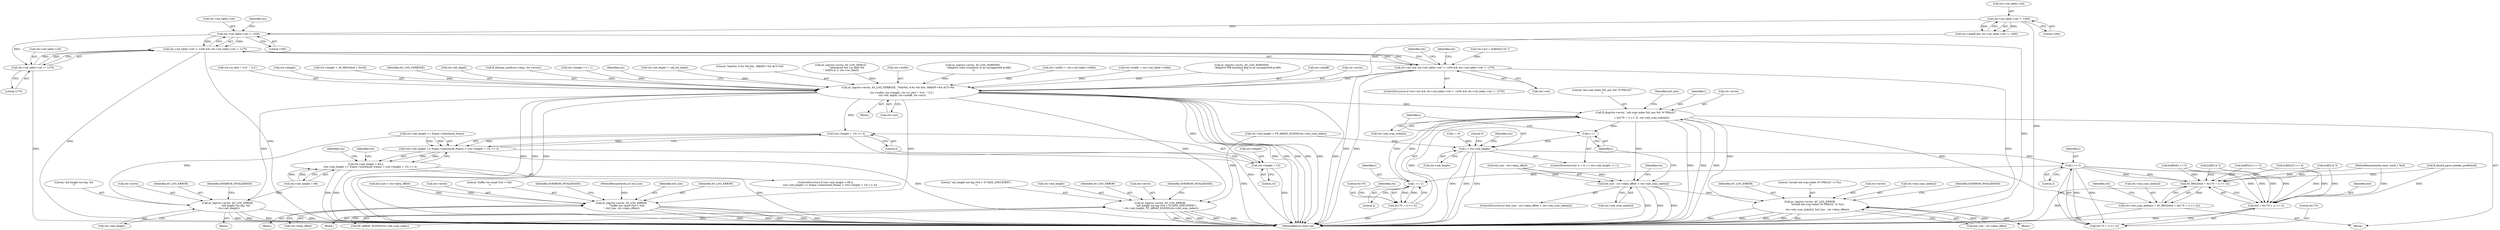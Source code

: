 digraph "0_FFmpeg_296debd213bd6dce7647cedd34eb64e5b94cdc92@pointer" {
"1000337" [label="(Call,ctx->cid_table->cid != 1256)"];
"1000309" [label="(Call,ctx->cid_table->cid != 1260)"];
"1000336" [label="(Call,ctx->cid_table->cid != 1256 && ctx->cid_table->cid != 1270)"];
"1000332" [label="(Call,ctx->act && ctx->cid_table->cid != 1256 && ctx->cid_table->cid != 1270)"];
"1000643" [label="(Call,av_log(ctx->avctx, AV_LOG_VERBOSE, \"%dx%d, 4:%s %d bits, MBAFF=%d ACT=%d\n\",\n           ctx->width, ctx->height, ctx->is_444 ? \"4:4\" : \"2:2\",\n           ctx->bit_depth, ctx->mbaff, ctx->act))"];
"1000708" [label="(Call,(ctx->height + 15) >> 4)"];
"1000700" [label="(Call,(ctx->mb_height << frame->interlaced_frame) > (ctx->height + 15) >> 4)"];
"1000694" [label="(Call,ctx->mb_height > 68 ||\n            (ctx->mb_height << frame->interlaced_frame) > (ctx->height + 15) >> 4)"];
"1000709" [label="(Call,ctx->height + 15)"];
"1000716" [label="(Call,av_log(ctx->avctx, AV_LOG_ERROR,\n                    \"mb height too big: %d\n\", ctx->mb_height))"];
"1000739" [label="(Call,av_log(ctx->avctx, AV_LOG_ERROR,\n               \"buffer too small (%d < %d).\n\", buf_size, ctx->data_offset))"];
"1000761" [label="(Call,av_log(ctx->avctx, AV_LOG_ERROR,\n               \"mb_height too big (%d > %\"SIZE_SPECIFIER\").\n\", ctx->mb_height, FF_ARRAY_ELEMS(ctx->mb_scan_index)))"];
"1000802" [label="(Call,ff_dlog(ctx->avctx, \"mb scan index %d, pos %d: %\"PRIu32\"\n\",\n                i, 0x170 + (i << 2), ctx->mb_scan_index[i]))"];
"1000785" [label="(Call,i++)"];
"1000780" [label="(Call,i < ctx->mb_height)"];
"1000799" [label="(Call,i << 2)"];
"1000794" [label="(Call,AV_RB32(buf + 0x170 + (i << 2)))"];
"1000788" [label="(Call,ctx->mb_scan_index[i] = AV_RB32(buf + 0x170 + (i << 2)))"];
"1000795" [label="(Call,buf + 0x170 + (i << 2))"];
"1000797" [label="(Call,0x170 + (i << 2))"];
"1000810" [label="(Call,i << 2)"];
"1000808" [label="(Call,0x170 + (i << 2))"];
"1000819" [label="(Call,buf_size - ctx->data_offset < ctx->mb_scan_index[i])"];
"1000831" [label="(Call,av_log(ctx->avctx, AV_LOG_ERROR,\n                   \"invalid mb scan index (%\"PRIu32\" vs %u).\n\",\n                   ctx->mb_scan_index[i], buf_size - ctx->data_offset))"];
"1000344" [label="(Call,ctx->cid_table->cid != 1270)"];
"1000781" [label="(Identifier,i)"];
"1000801" [label="(Literal,2)"];
"1000752" [label="(Call,ctx->mb_height > FF_ARRAY_ELEMS(ctx->mb_scan_index))"];
"1000345" [label="(Call,ctx->cid_table->cid)"];
"1000195" [label="(Call,av_log(ctx->avctx, AV_LOG_DEBUG,\n               \"interlaced %d, cur field %d\n\", buf[5] & 3, ctx->cur_field))"];
"1000104" [label="(MethodParameterIn,const uint8_t *buf)"];
"1000775" [label="(Identifier,AVERROR_INVALIDDATA)"];
"1000800" [label="(Identifier,i)"];
"1000710" [label="(Call,ctx->height)"];
"1000721" [label="(Literal,\"mb height too big: %d\n\")"];
"1000812" [label="(Literal,2)"];
"1000649" [label="(Call,ctx->width)"];
"1000717" [label="(Call,ctx->avctx)"];
"1000105" [label="(MethodParameterIn,int buf_size)"];
"1000716" [label="(Call,av_log(ctx->avctx, AV_LOG_ERROR,\n                    \"mb height too big: %d\n\", ctx->mb_height))"];
"1000713" [label="(Literal,15)"];
"1000708" [label="(Call,(ctx->height + 15) >> 4)"];
"1000809" [label="(Literal,0x170)"];
"1000351" [label="(Call,av_log(ctx->avctx, AV_LOG_WARNING,\n               \"Adaptive color transform in an unsupported profile.\n\"))"];
"1000528" [label="(Call,ctx->width != ctx->cid_table->width)"];
"1000571" [label="(Call,ctx->width = ctx->cid_table->width)"];
"1000694" [label="(Call,ctx->mb_height > 68 ||\n            (ctx->mb_height << frame->interlaced_frame) > (ctx->height + 15) >> 4)"];
"1000798" [label="(Literal,0x170)"];
"1000766" [label="(Literal,\"mb_height too big (%d > %\"SIZE_SPECIFIER\").\n\")"];
"1000835" [label="(Identifier,AV_LOG_ERROR)"];
"1000785" [label="(Call,i++)"];
"1000777" [label="(Call,i = 0)"];
"1000714" [label="(Literal,4)"];
"1000722" [label="(Call,ctx->mb_height)"];
"1000782" [label="(Call,ctx->mb_height)"];
"1000818" [label="(ControlStructure,if (buf_size - ctx->data_offset < ctx->mb_scan_index[i]))"];
"1000842" [label="(Call,buf_size - ctx->data_offset)"];
"1000700" [label="(Call,(ctx->mb_height << frame->interlaced_frame) > (ctx->height + 15) >> 4)"];
"1000316" [label="(Call,av_log(ctx->avctx, AV_LOG_WARNING,\n               \"Adaptive MB interlace flag in an unsupported profile.\n\"))"];
"1000807" [label="(Identifier,i)"];
"1000851" [label="(MethodReturn,static int)"];
"1000309" [label="(Call,ctx->cid_table->cid != 1260)"];
"1000331" [label="(ControlStructure,if (ctx->act && ctx->cid_table->cid != 1256 && ctx->cid_table->cid != 1270))"];
"1000786" [label="(Identifier,i)"];
"1000804" [label="(Identifier,ctx)"];
"1000796" [label="(Identifier,buf)"];
"1000836" [label="(Literal,\"invalid mb scan index (%\"PRIu32\" vs %u).\n\")"];
"1000362" [label="(Call,buf[0x2C] >> 6)"];
"1000738" [label="(Block,)"];
"1000746" [label="(Call,ctx->data_offset)"];
"1000745" [label="(Identifier,buf_size)"];
"1000811" [label="(Identifier,i)"];
"1000788" [label="(Call,ctx->mb_scan_index[i] = AV_RB32(buf + 0x170 + (i << 2)))"];
"1000107" [label="(Block,)"];
"1000850" [label="(Literal,0)"];
"1000664" [label="(Call,ctx->mbaff)"];
"1000720" [label="(Identifier,AV_LOG_ERROR)"];
"1000767" [label="(Call,ctx->mb_height)"];
"1000726" [label="(Identifier,AVERROR_INVALIDDATA)"];
"1000808" [label="(Call,0x170 + (i << 2))"];
"1000359" [label="(Identifier,ctx)"];
"1000718" [label="(Identifier,ctx)"];
"1000789" [label="(Call,ctx->mb_scan_index[i])"];
"1000743" [label="(Identifier,AV_LOG_ERROR)"];
"1000644" [label="(Call,ctx->avctx)"];
"1000655" [label="(Call,ctx->is_444 ? \"4:4\" : \"2:2\")"];
"1000652" [label="(Call,ctx->height)"];
"1000227" [label="(Call,ctx->height = AV_RB16(buf + 0x18))"];
"1000315" [label="(Literal,1260)"];
"1000338" [label="(Call,ctx->cid_table->cid)"];
"1000733" [label="(Call,buf_size < ctx->data_offset)"];
"1000350" [label="(Literal,1270)"];
"1000761" [label="(Call,av_log(ctx->avctx, AV_LOG_ERROR,\n               \"mb_height too big (%d > %\"SIZE_SPECIFIER\").\n\", ctx->mb_height, FF_ARRAY_ELEMS(ctx->mb_scan_index)))"];
"1000791" [label="(Identifier,ctx)"];
"1000695" [label="(Call,ctx->mb_height > 68)"];
"1000332" [label="(Call,ctx->act && ctx->cid_table->cid != 1256 && ctx->cid_table->cid != 1270)"];
"1000333" [label="(Call,ctx->act)"];
"1000831" [label="(Call,av_log(ctx->avctx, AV_LOG_ERROR,\n                   \"invalid mb scan index (%\"PRIu32\" vs %u).\n\",\n                   ctx->mb_scan_index[i], buf_size - ctx->data_offset))"];
"1000770" [label="(Call,FF_ARRAY_ELEMS(ctx->mb_scan_index))"];
"1000647" [label="(Identifier,AV_LOG_VERBOSE)"];
"1000802" [label="(Call,ff_dlog(ctx->avctx, \"mb scan index %d, pos %d: %\"PRIu32\"\n\",\n                i, 0x170 + (i << 2), ctx->mb_scan_index[i]))"];
"1000729" [label="(Identifier,ctx)"];
"1000661" [label="(Call,ctx->bit_depth)"];
"1000819" [label="(Call,buf_size - ctx->data_offset < ctx->mb_scan_index[i])"];
"1000343" [label="(Literal,1256)"];
"1000701" [label="(Call,ctx->mb_height << frame->interlaced_frame)"];
"1000667" [label="(Call,ctx->act)"];
"1000815" [label="(Identifier,ctx)"];
"1000820" [label="(Call,buf_size - ctx->data_offset)"];
"1000305" [label="(Call,ctx->mbaff && ctx->cid_table->cid != 1260)"];
"1000740" [label="(Call,ctx->avctx)"];
"1000744" [label="(Literal,\"buffer too small (%d < %d).\n\")"];
"1000221" [label="(Call,buf[0x6] >> 5)"];
"1000765" [label="(Identifier,AV_LOG_ERROR)"];
"1000507" [label="(Call,ff_idctdsp_init(&ctx->idsp, ctx->avctx))"];
"1000803" [label="(Call,ctx->avctx)"];
"1000135" [label="(Call,ff_dnxhd_parse_header_prefix(buf))"];
"1000825" [label="(Call,ctx->mb_scan_index[i])"];
"1000797" [label="(Call,0x170 + (i << 2))"];
"1000794" [label="(Call,AV_RB32(buf + 0x170 + (i << 2)))"];
"1000353" [label="(Identifier,ctx)"];
"1000832" [label="(Call,ctx->avctx)"];
"1000806" [label="(Literal,\"mb scan index %d, pos %d: %\"PRIu32\"\n\")"];
"1000750" [label="(Identifier,AVERROR_INVALIDDATA)"];
"1000244" [label="(Call,buf[0x21] >> 5)"];
"1000715" [label="(Block,)"];
"1000166" [label="(Call,buf[5] & 2)"];
"1000837" [label="(Call,ctx->mb_scan_index[i])"];
"1000638" [label="(Call,ctx->height <<= 1)"];
"1000643" [label="(Call,av_log(ctx->avctx, AV_LOG_VERBOSE, \"%dx%d, 4:%s %d bits, MBAFF=%d ACT=%d\n\",\n           ctx->width, ctx->height, ctx->is_444 ? \"4:4\" : \"2:2\",\n           ctx->bit_depth, ctx->mbaff, ctx->act))"];
"1000813" [label="(Call,ctx->mb_scan_index[i])"];
"1000848" [label="(Identifier,AVERROR_INVALIDDATA)"];
"1000833" [label="(Identifier,ctx)"];
"1000739" [label="(Call,av_log(ctx->avctx, AV_LOG_ERROR,\n               \"buffer too small (%d < %d).\n\", buf_size, ctx->data_offset))"];
"1000322" [label="(Call,ctx->act = buf[0x2C] & 7)"];
"1000693" [label="(ControlStructure,if (ctx->mb_height > 68 ||\n            (ctx->mb_height << frame->interlaced_frame) > (ctx->height + 15) >> 4))"];
"1000674" [label="(Identifier,ctx)"];
"1000830" [label="(Block,)"];
"1000810" [label="(Call,i << 2)"];
"1000336" [label="(Call,ctx->cid_table->cid != 1256 && ctx->cid_table->cid != 1270)"];
"1000201" [label="(Call,buf[5] & 3)"];
"1000310" [label="(Call,ctx->cid_table->cid)"];
"1000799" [label="(Call,i << 2)"];
"1000795" [label="(Call,buf + 0x170 + (i << 2))"];
"1000780" [label="(Call,i < ctx->mb_height)"];
"1000493" [label="(Call,ctx->bit_depth != old_bit_depth)"];
"1000760" [label="(Block,)"];
"1000648" [label="(Literal,\"%dx%d, 4:%s %d bits, MBAFF=%d ACT=%d\n\")"];
"1000337" [label="(Call,ctx->cid_table->cid != 1256)"];
"1000344" [label="(Call,ctx->cid_table->cid != 1270)"];
"1000787" [label="(Block,)"];
"1000347" [label="(Identifier,ctx)"];
"1000709" [label="(Call,ctx->height + 15)"];
"1000762" [label="(Call,ctx->avctx)"];
"1000821" [label="(Identifier,buf_size)"];
"1000776" [label="(ControlStructure,for (i = 0; i < ctx->mb_height; i++))"];
"1000337" -> "1000336"  [label="AST: "];
"1000337" -> "1000343"  [label="CFG: "];
"1000338" -> "1000337"  [label="AST: "];
"1000343" -> "1000337"  [label="AST: "];
"1000347" -> "1000337"  [label="CFG: "];
"1000336" -> "1000337"  [label="CFG: "];
"1000337" -> "1000851"  [label="DDG: "];
"1000337" -> "1000336"  [label="DDG: "];
"1000337" -> "1000336"  [label="DDG: "];
"1000309" -> "1000337"  [label="DDG: "];
"1000337" -> "1000344"  [label="DDG: "];
"1000309" -> "1000305"  [label="AST: "];
"1000309" -> "1000315"  [label="CFG: "];
"1000310" -> "1000309"  [label="AST: "];
"1000315" -> "1000309"  [label="AST: "];
"1000305" -> "1000309"  [label="CFG: "];
"1000309" -> "1000851"  [label="DDG: "];
"1000309" -> "1000305"  [label="DDG: "];
"1000309" -> "1000305"  [label="DDG: "];
"1000336" -> "1000332"  [label="AST: "];
"1000336" -> "1000344"  [label="CFG: "];
"1000344" -> "1000336"  [label="AST: "];
"1000332" -> "1000336"  [label="CFG: "];
"1000336" -> "1000851"  [label="DDG: "];
"1000336" -> "1000851"  [label="DDG: "];
"1000336" -> "1000332"  [label="DDG: "];
"1000336" -> "1000332"  [label="DDG: "];
"1000344" -> "1000336"  [label="DDG: "];
"1000344" -> "1000336"  [label="DDG: "];
"1000332" -> "1000331"  [label="AST: "];
"1000332" -> "1000333"  [label="CFG: "];
"1000333" -> "1000332"  [label="AST: "];
"1000353" -> "1000332"  [label="CFG: "];
"1000359" -> "1000332"  [label="CFG: "];
"1000332" -> "1000851"  [label="DDG: "];
"1000332" -> "1000851"  [label="DDG: "];
"1000332" -> "1000851"  [label="DDG: "];
"1000322" -> "1000332"  [label="DDG: "];
"1000332" -> "1000643"  [label="DDG: "];
"1000643" -> "1000107"  [label="AST: "];
"1000643" -> "1000667"  [label="CFG: "];
"1000644" -> "1000643"  [label="AST: "];
"1000647" -> "1000643"  [label="AST: "];
"1000648" -> "1000643"  [label="AST: "];
"1000649" -> "1000643"  [label="AST: "];
"1000652" -> "1000643"  [label="AST: "];
"1000655" -> "1000643"  [label="AST: "];
"1000661" -> "1000643"  [label="AST: "];
"1000664" -> "1000643"  [label="AST: "];
"1000667" -> "1000643"  [label="AST: "];
"1000674" -> "1000643"  [label="CFG: "];
"1000643" -> "1000851"  [label="DDG: "];
"1000643" -> "1000851"  [label="DDG: "];
"1000643" -> "1000851"  [label="DDG: "];
"1000643" -> "1000851"  [label="DDG: "];
"1000643" -> "1000851"  [label="DDG: "];
"1000643" -> "1000851"  [label="DDG: "];
"1000643" -> "1000851"  [label="DDG: "];
"1000643" -> "1000851"  [label="DDG: "];
"1000643" -> "1000851"  [label="DDG: "];
"1000507" -> "1000643"  [label="DDG: "];
"1000351" -> "1000643"  [label="DDG: "];
"1000195" -> "1000643"  [label="DDG: "];
"1000316" -> "1000643"  [label="DDG: "];
"1000528" -> "1000643"  [label="DDG: "];
"1000571" -> "1000643"  [label="DDG: "];
"1000638" -> "1000643"  [label="DDG: "];
"1000227" -> "1000643"  [label="DDG: "];
"1000493" -> "1000643"  [label="DDG: "];
"1000305" -> "1000643"  [label="DDG: "];
"1000643" -> "1000708"  [label="DDG: "];
"1000643" -> "1000709"  [label="DDG: "];
"1000643" -> "1000716"  [label="DDG: "];
"1000643" -> "1000739"  [label="DDG: "];
"1000643" -> "1000761"  [label="DDG: "];
"1000643" -> "1000802"  [label="DDG: "];
"1000708" -> "1000700"  [label="AST: "];
"1000708" -> "1000714"  [label="CFG: "];
"1000709" -> "1000708"  [label="AST: "];
"1000714" -> "1000708"  [label="AST: "];
"1000700" -> "1000708"  [label="CFG: "];
"1000708" -> "1000851"  [label="DDG: "];
"1000708" -> "1000700"  [label="DDG: "];
"1000708" -> "1000700"  [label="DDG: "];
"1000700" -> "1000694"  [label="AST: "];
"1000701" -> "1000700"  [label="AST: "];
"1000694" -> "1000700"  [label="CFG: "];
"1000700" -> "1000851"  [label="DDG: "];
"1000700" -> "1000851"  [label="DDG: "];
"1000700" -> "1000694"  [label="DDG: "];
"1000700" -> "1000694"  [label="DDG: "];
"1000701" -> "1000700"  [label="DDG: "];
"1000701" -> "1000700"  [label="DDG: "];
"1000694" -> "1000693"  [label="AST: "];
"1000694" -> "1000695"  [label="CFG: "];
"1000695" -> "1000694"  [label="AST: "];
"1000718" -> "1000694"  [label="CFG: "];
"1000729" -> "1000694"  [label="CFG: "];
"1000694" -> "1000851"  [label="DDG: "];
"1000694" -> "1000851"  [label="DDG: "];
"1000694" -> "1000851"  [label="DDG: "];
"1000695" -> "1000694"  [label="DDG: "];
"1000695" -> "1000694"  [label="DDG: "];
"1000709" -> "1000713"  [label="CFG: "];
"1000710" -> "1000709"  [label="AST: "];
"1000713" -> "1000709"  [label="AST: "];
"1000714" -> "1000709"  [label="CFG: "];
"1000709" -> "1000851"  [label="DDG: "];
"1000716" -> "1000715"  [label="AST: "];
"1000716" -> "1000722"  [label="CFG: "];
"1000717" -> "1000716"  [label="AST: "];
"1000720" -> "1000716"  [label="AST: "];
"1000721" -> "1000716"  [label="AST: "];
"1000722" -> "1000716"  [label="AST: "];
"1000726" -> "1000716"  [label="CFG: "];
"1000716" -> "1000851"  [label="DDG: "];
"1000716" -> "1000851"  [label="DDG: "];
"1000716" -> "1000851"  [label="DDG: "];
"1000716" -> "1000851"  [label="DDG: "];
"1000695" -> "1000716"  [label="DDG: "];
"1000701" -> "1000716"  [label="DDG: "];
"1000739" -> "1000738"  [label="AST: "];
"1000739" -> "1000746"  [label="CFG: "];
"1000740" -> "1000739"  [label="AST: "];
"1000743" -> "1000739"  [label="AST: "];
"1000744" -> "1000739"  [label="AST: "];
"1000745" -> "1000739"  [label="AST: "];
"1000746" -> "1000739"  [label="AST: "];
"1000750" -> "1000739"  [label="CFG: "];
"1000739" -> "1000851"  [label="DDG: "];
"1000739" -> "1000851"  [label="DDG: "];
"1000739" -> "1000851"  [label="DDG: "];
"1000739" -> "1000851"  [label="DDG: "];
"1000739" -> "1000851"  [label="DDG: "];
"1000733" -> "1000739"  [label="DDG: "];
"1000733" -> "1000739"  [label="DDG: "];
"1000105" -> "1000739"  [label="DDG: "];
"1000761" -> "1000760"  [label="AST: "];
"1000761" -> "1000770"  [label="CFG: "];
"1000762" -> "1000761"  [label="AST: "];
"1000765" -> "1000761"  [label="AST: "];
"1000766" -> "1000761"  [label="AST: "];
"1000767" -> "1000761"  [label="AST: "];
"1000770" -> "1000761"  [label="AST: "];
"1000775" -> "1000761"  [label="CFG: "];
"1000761" -> "1000851"  [label="DDG: "];
"1000761" -> "1000851"  [label="DDG: "];
"1000761" -> "1000851"  [label="DDG: "];
"1000761" -> "1000851"  [label="DDG: "];
"1000761" -> "1000851"  [label="DDG: "];
"1000752" -> "1000761"  [label="DDG: "];
"1000770" -> "1000761"  [label="DDG: "];
"1000802" -> "1000787"  [label="AST: "];
"1000802" -> "1000813"  [label="CFG: "];
"1000803" -> "1000802"  [label="AST: "];
"1000806" -> "1000802"  [label="AST: "];
"1000807" -> "1000802"  [label="AST: "];
"1000808" -> "1000802"  [label="AST: "];
"1000813" -> "1000802"  [label="AST: "];
"1000821" -> "1000802"  [label="CFG: "];
"1000802" -> "1000851"  [label="DDG: "];
"1000802" -> "1000851"  [label="DDG: "];
"1000802" -> "1000851"  [label="DDG: "];
"1000802" -> "1000851"  [label="DDG: "];
"1000802" -> "1000785"  [label="DDG: "];
"1000810" -> "1000802"  [label="DDG: "];
"1000810" -> "1000802"  [label="DDG: "];
"1000788" -> "1000802"  [label="DDG: "];
"1000802" -> "1000819"  [label="DDG: "];
"1000802" -> "1000831"  [label="DDG: "];
"1000785" -> "1000776"  [label="AST: "];
"1000785" -> "1000786"  [label="CFG: "];
"1000786" -> "1000785"  [label="AST: "];
"1000781" -> "1000785"  [label="CFG: "];
"1000785" -> "1000780"  [label="DDG: "];
"1000780" -> "1000776"  [label="AST: "];
"1000780" -> "1000782"  [label="CFG: "];
"1000781" -> "1000780"  [label="AST: "];
"1000782" -> "1000780"  [label="AST: "];
"1000791" -> "1000780"  [label="CFG: "];
"1000850" -> "1000780"  [label="CFG: "];
"1000780" -> "1000851"  [label="DDG: "];
"1000780" -> "1000851"  [label="DDG: "];
"1000780" -> "1000851"  [label="DDG: "];
"1000777" -> "1000780"  [label="DDG: "];
"1000752" -> "1000780"  [label="DDG: "];
"1000780" -> "1000799"  [label="DDG: "];
"1000799" -> "1000797"  [label="AST: "];
"1000799" -> "1000801"  [label="CFG: "];
"1000800" -> "1000799"  [label="AST: "];
"1000801" -> "1000799"  [label="AST: "];
"1000797" -> "1000799"  [label="CFG: "];
"1000799" -> "1000794"  [label="DDG: "];
"1000799" -> "1000794"  [label="DDG: "];
"1000799" -> "1000795"  [label="DDG: "];
"1000799" -> "1000795"  [label="DDG: "];
"1000799" -> "1000797"  [label="DDG: "];
"1000799" -> "1000797"  [label="DDG: "];
"1000799" -> "1000810"  [label="DDG: "];
"1000794" -> "1000788"  [label="AST: "];
"1000794" -> "1000795"  [label="CFG: "];
"1000795" -> "1000794"  [label="AST: "];
"1000788" -> "1000794"  [label="CFG: "];
"1000794" -> "1000851"  [label="DDG: "];
"1000794" -> "1000788"  [label="DDG: "];
"1000166" -> "1000794"  [label="DDG: "];
"1000221" -> "1000794"  [label="DDG: "];
"1000244" -> "1000794"  [label="DDG: "];
"1000362" -> "1000794"  [label="DDG: "];
"1000201" -> "1000794"  [label="DDG: "];
"1000104" -> "1000794"  [label="DDG: "];
"1000135" -> "1000794"  [label="DDG: "];
"1000788" -> "1000787"  [label="AST: "];
"1000789" -> "1000788"  [label="AST: "];
"1000804" -> "1000788"  [label="CFG: "];
"1000788" -> "1000851"  [label="DDG: "];
"1000795" -> "1000797"  [label="CFG: "];
"1000796" -> "1000795"  [label="AST: "];
"1000797" -> "1000795"  [label="AST: "];
"1000795" -> "1000851"  [label="DDG: "];
"1000166" -> "1000795"  [label="DDG: "];
"1000221" -> "1000795"  [label="DDG: "];
"1000244" -> "1000795"  [label="DDG: "];
"1000362" -> "1000795"  [label="DDG: "];
"1000201" -> "1000795"  [label="DDG: "];
"1000104" -> "1000795"  [label="DDG: "];
"1000135" -> "1000795"  [label="DDG: "];
"1000798" -> "1000797"  [label="AST: "];
"1000810" -> "1000808"  [label="AST: "];
"1000810" -> "1000812"  [label="CFG: "];
"1000811" -> "1000810"  [label="AST: "];
"1000812" -> "1000810"  [label="AST: "];
"1000808" -> "1000810"  [label="CFG: "];
"1000810" -> "1000808"  [label="DDG: "];
"1000810" -> "1000808"  [label="DDG: "];
"1000809" -> "1000808"  [label="AST: "];
"1000815" -> "1000808"  [label="CFG: "];
"1000808" -> "1000851"  [label="DDG: "];
"1000819" -> "1000818"  [label="AST: "];
"1000819" -> "1000825"  [label="CFG: "];
"1000820" -> "1000819"  [label="AST: "];
"1000825" -> "1000819"  [label="AST: "];
"1000833" -> "1000819"  [label="CFG: "];
"1000786" -> "1000819"  [label="CFG: "];
"1000819" -> "1000851"  [label="DDG: "];
"1000819" -> "1000851"  [label="DDG: "];
"1000819" -> "1000851"  [label="DDG: "];
"1000820" -> "1000819"  [label="DDG: "];
"1000820" -> "1000819"  [label="DDG: "];
"1000819" -> "1000831"  [label="DDG: "];
"1000831" -> "1000830"  [label="AST: "];
"1000831" -> "1000842"  [label="CFG: "];
"1000832" -> "1000831"  [label="AST: "];
"1000835" -> "1000831"  [label="AST: "];
"1000836" -> "1000831"  [label="AST: "];
"1000837" -> "1000831"  [label="AST: "];
"1000842" -> "1000831"  [label="AST: "];
"1000848" -> "1000831"  [label="CFG: "];
"1000831" -> "1000851"  [label="DDG: "];
"1000831" -> "1000851"  [label="DDG: "];
"1000831" -> "1000851"  [label="DDG: "];
"1000831" -> "1000851"  [label="DDG: "];
"1000831" -> "1000851"  [label="DDG: "];
"1000842" -> "1000831"  [label="DDG: "];
"1000842" -> "1000831"  [label="DDG: "];
"1000344" -> "1000350"  [label="CFG: "];
"1000345" -> "1000344"  [label="AST: "];
"1000350" -> "1000344"  [label="AST: "];
"1000344" -> "1000851"  [label="DDG: "];
}
